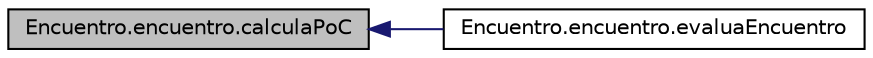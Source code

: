 digraph G
{
  edge [fontname="Helvetica",fontsize="10",labelfontname="Helvetica",labelfontsize="10"];
  node [fontname="Helvetica",fontsize="10",shape=record];
  rankdir="LR";
  Node1 [label="Encuentro.encuentro.calculaPoC",height=0.2,width=0.4,color="black", fillcolor="grey75", style="filled" fontcolor="black"];
  Node1 -> Node2 [dir="back",color="midnightblue",fontsize="10",style="solid",fontname="Helvetica"];
  Node2 [label="Encuentro.encuentro.evaluaEncuentro",height=0.2,width=0.4,color="black", fillcolor="white", style="filled",URL="$namespace_encuentro_1_1encuentro.html#a66b86e3c3dd2cc97e609bc8a21c400b9"];
}
